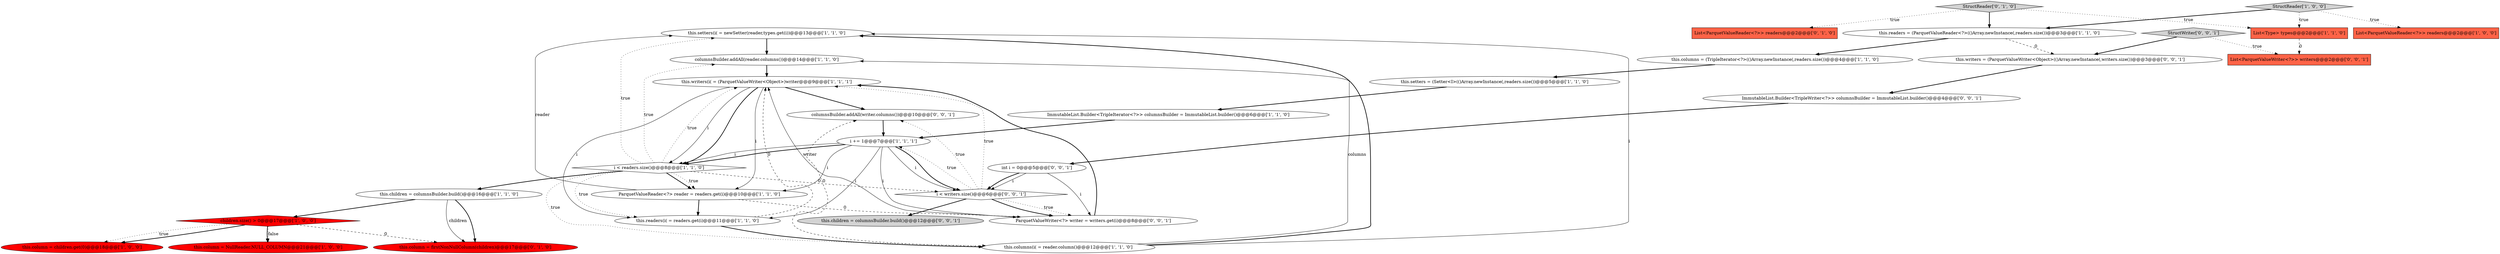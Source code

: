 digraph {
12 [style = filled, label = "this.setters(i( = newSetter(reader,types.get(i))@@@13@@@['1', '1', '0']", fillcolor = white, shape = ellipse image = "AAA0AAABBB1BBB"];
2 [style = filled, label = "List<ParquetValueReader<?>> readers@@@2@@@['1', '0', '0']", fillcolor = tomato, shape = box image = "AAA0AAABBB1BBB"];
27 [style = filled, label = "int i = 0@@@5@@@['0', '0', '1']", fillcolor = white, shape = ellipse image = "AAA0AAABBB3BBB"];
1 [style = filled, label = "this.children = columnsBuilder.build()@@@16@@@['1', '1', '0']", fillcolor = white, shape = ellipse image = "AAA0AAABBB1BBB"];
19 [style = filled, label = "List<ParquetValueReader<?>> readers@@@2@@@['0', '1', '0']", fillcolor = tomato, shape = box image = "AAA0AAABBB2BBB"];
18 [style = filled, label = "this.readers = (ParquetValueReader<?>(()Array.newInstance(,readers.size())@@@3@@@['1', '1', '0']", fillcolor = white, shape = ellipse image = "AAA0AAABBB1BBB"];
26 [style = filled, label = "this.writers = (ParquetValueWriter<Object>(()Array.newInstance(,writers.size())@@@3@@@['0', '0', '1']", fillcolor = white, shape = ellipse image = "AAA0AAABBB3BBB"];
4 [style = filled, label = "this.writers(i( = (ParquetValueWriter<Object>)writer@@@9@@@['1', '1', '1']", fillcolor = white, shape = ellipse image = "AAA0AAABBB1BBB"];
24 [style = filled, label = "this.children = columnsBuilder.build()@@@12@@@['0', '0', '1']", fillcolor = lightgray, shape = ellipse image = "AAA0AAABBB3BBB"];
21 [style = filled, label = "StructReader['0', '1', '0']", fillcolor = lightgray, shape = diamond image = "AAA0AAABBB2BBB"];
13 [style = filled, label = "children.size() > 0@@@17@@@['1', '0', '0']", fillcolor = red, shape = diamond image = "AAA1AAABBB1BBB"];
30 [style = filled, label = "columnsBuilder.addAll(writer.columns())@@@10@@@['0', '0', '1']", fillcolor = white, shape = ellipse image = "AAA0AAABBB3BBB"];
3 [style = filled, label = "List<Type> types@@@2@@@['1', '1', '0']", fillcolor = tomato, shape = box image = "AAA0AAABBB1BBB"];
9 [style = filled, label = "i < readers.size()@@@8@@@['1', '1', '0']", fillcolor = white, shape = diamond image = "AAA0AAABBB1BBB"];
25 [style = filled, label = "i < writers.size()@@@6@@@['0', '0', '1']", fillcolor = white, shape = diamond image = "AAA0AAABBB3BBB"];
7 [style = filled, label = "columnsBuilder.addAll(reader.columns())@@@14@@@['1', '1', '0']", fillcolor = white, shape = ellipse image = "AAA0AAABBB1BBB"];
10 [style = filled, label = "StructReader['1', '0', '0']", fillcolor = lightgray, shape = diamond image = "AAA0AAABBB1BBB"];
22 [style = filled, label = "ParquetValueWriter<?> writer = writers.get(i)@@@8@@@['0', '0', '1']", fillcolor = white, shape = ellipse image = "AAA0AAABBB3BBB"];
28 [style = filled, label = "ImmutableList.Builder<TripleWriter<?>> columnsBuilder = ImmutableList.builder()@@@4@@@['0', '0', '1']", fillcolor = white, shape = ellipse image = "AAA0AAABBB3BBB"];
23 [style = filled, label = "List<ParquetValueWriter<?>> writers@@@2@@@['0', '0', '1']", fillcolor = tomato, shape = box image = "AAA0AAABBB3BBB"];
16 [style = filled, label = "ParquetValueReader<?> reader = readers.get(i)@@@10@@@['1', '1', '0']", fillcolor = white, shape = ellipse image = "AAA0AAABBB1BBB"];
14 [style = filled, label = "i += 1@@@7@@@['1', '1', '1']", fillcolor = white, shape = ellipse image = "AAA0AAABBB1BBB"];
17 [style = filled, label = "this.setters = (Setter<I>(()Array.newInstance(,readers.size())@@@5@@@['1', '1', '0']", fillcolor = white, shape = ellipse image = "AAA0AAABBB1BBB"];
29 [style = filled, label = "StructWriter['0', '0', '1']", fillcolor = lightgray, shape = diamond image = "AAA0AAABBB3BBB"];
11 [style = filled, label = "this.column = children.get(0)@@@18@@@['1', '0', '0']", fillcolor = red, shape = ellipse image = "AAA1AAABBB1BBB"];
15 [style = filled, label = "this.columns = (TripleIterator<?>(()Array.newInstance(,readers.size())@@@4@@@['1', '1', '0']", fillcolor = white, shape = ellipse image = "AAA0AAABBB1BBB"];
0 [style = filled, label = "this.readers(i( = readers.get(i)@@@11@@@['1', '1', '0']", fillcolor = white, shape = ellipse image = "AAA0AAABBB1BBB"];
20 [style = filled, label = "this.column = firstNonNullColumn(children)@@@17@@@['0', '1', '0']", fillcolor = red, shape = ellipse image = "AAA1AAABBB2BBB"];
8 [style = filled, label = "ImmutableList.Builder<TripleIterator<?>> columnsBuilder = ImmutableList.builder()@@@6@@@['1', '1', '0']", fillcolor = white, shape = ellipse image = "AAA0AAABBB1BBB"];
5 [style = filled, label = "this.columns(i( = reader.column()@@@12@@@['1', '1', '0']", fillcolor = white, shape = ellipse image = "AAA0AAABBB1BBB"];
6 [style = filled, label = "this.column = NullReader.NULL_COLUMN@@@21@@@['1', '0', '0']", fillcolor = red, shape = ellipse image = "AAA1AAABBB1BBB"];
17->8 [style = bold, label=""];
4->9 [style = bold, label=""];
10->18 [style = bold, label=""];
4->9 [style = solid, label="i"];
16->22 [style = dashed, label="0"];
16->0 [style = bold, label=""];
5->7 [style = solid, label="columns"];
14->25 [style = bold, label=""];
9->0 [style = dotted, label="true"];
9->12 [style = dotted, label="true"];
25->22 [style = bold, label=""];
13->6 [style = dotted, label="false"];
27->22 [style = solid, label="i"];
13->20 [style = dashed, label="0"];
25->4 [style = dotted, label="true"];
18->15 [style = bold, label=""];
16->12 [style = solid, label="reader"];
8->14 [style = bold, label=""];
1->20 [style = bold, label=""];
1->20 [style = solid, label="children"];
10->3 [style = dotted, label="true"];
14->25 [style = solid, label="i"];
0->4 [style = dashed, label="0"];
29->23 [style = dotted, label="true"];
25->14 [style = dotted, label="true"];
7->4 [style = bold, label=""];
13->11 [style = bold, label=""];
1->13 [style = bold, label=""];
12->7 [style = bold, label=""];
21->18 [style = bold, label=""];
9->16 [style = bold, label=""];
22->4 [style = solid, label="writer"];
22->4 [style = bold, label=""];
29->26 [style = bold, label=""];
14->9 [style = solid, label="i"];
14->16 [style = solid, label="i"];
3->23 [style = dashed, label="0"];
25->24 [style = bold, label=""];
15->17 [style = bold, label=""];
14->22 [style = solid, label="i"];
4->30 [style = bold, label=""];
4->16 [style = solid, label="i"];
5->12 [style = bold, label=""];
10->2 [style = dotted, label="true"];
5->30 [style = dashed, label="0"];
21->19 [style = dotted, label="true"];
9->25 [style = dashed, label="0"];
21->3 [style = dotted, label="true"];
25->22 [style = dotted, label="true"];
14->0 [style = solid, label="i"];
9->4 [style = dotted, label="true"];
30->14 [style = bold, label=""];
4->0 [style = solid, label="i"];
13->11 [style = dotted, label="true"];
14->9 [style = bold, label=""];
26->28 [style = bold, label=""];
28->27 [style = bold, label=""];
13->6 [style = bold, label=""];
9->16 [style = dotted, label="true"];
9->1 [style = bold, label=""];
9->7 [style = dotted, label="true"];
25->30 [style = dotted, label="true"];
27->25 [style = solid, label="i"];
5->12 [style = solid, label="i"];
27->25 [style = bold, label=""];
18->26 [style = dashed, label="0"];
0->5 [style = bold, label=""];
9->5 [style = dotted, label="true"];
}
